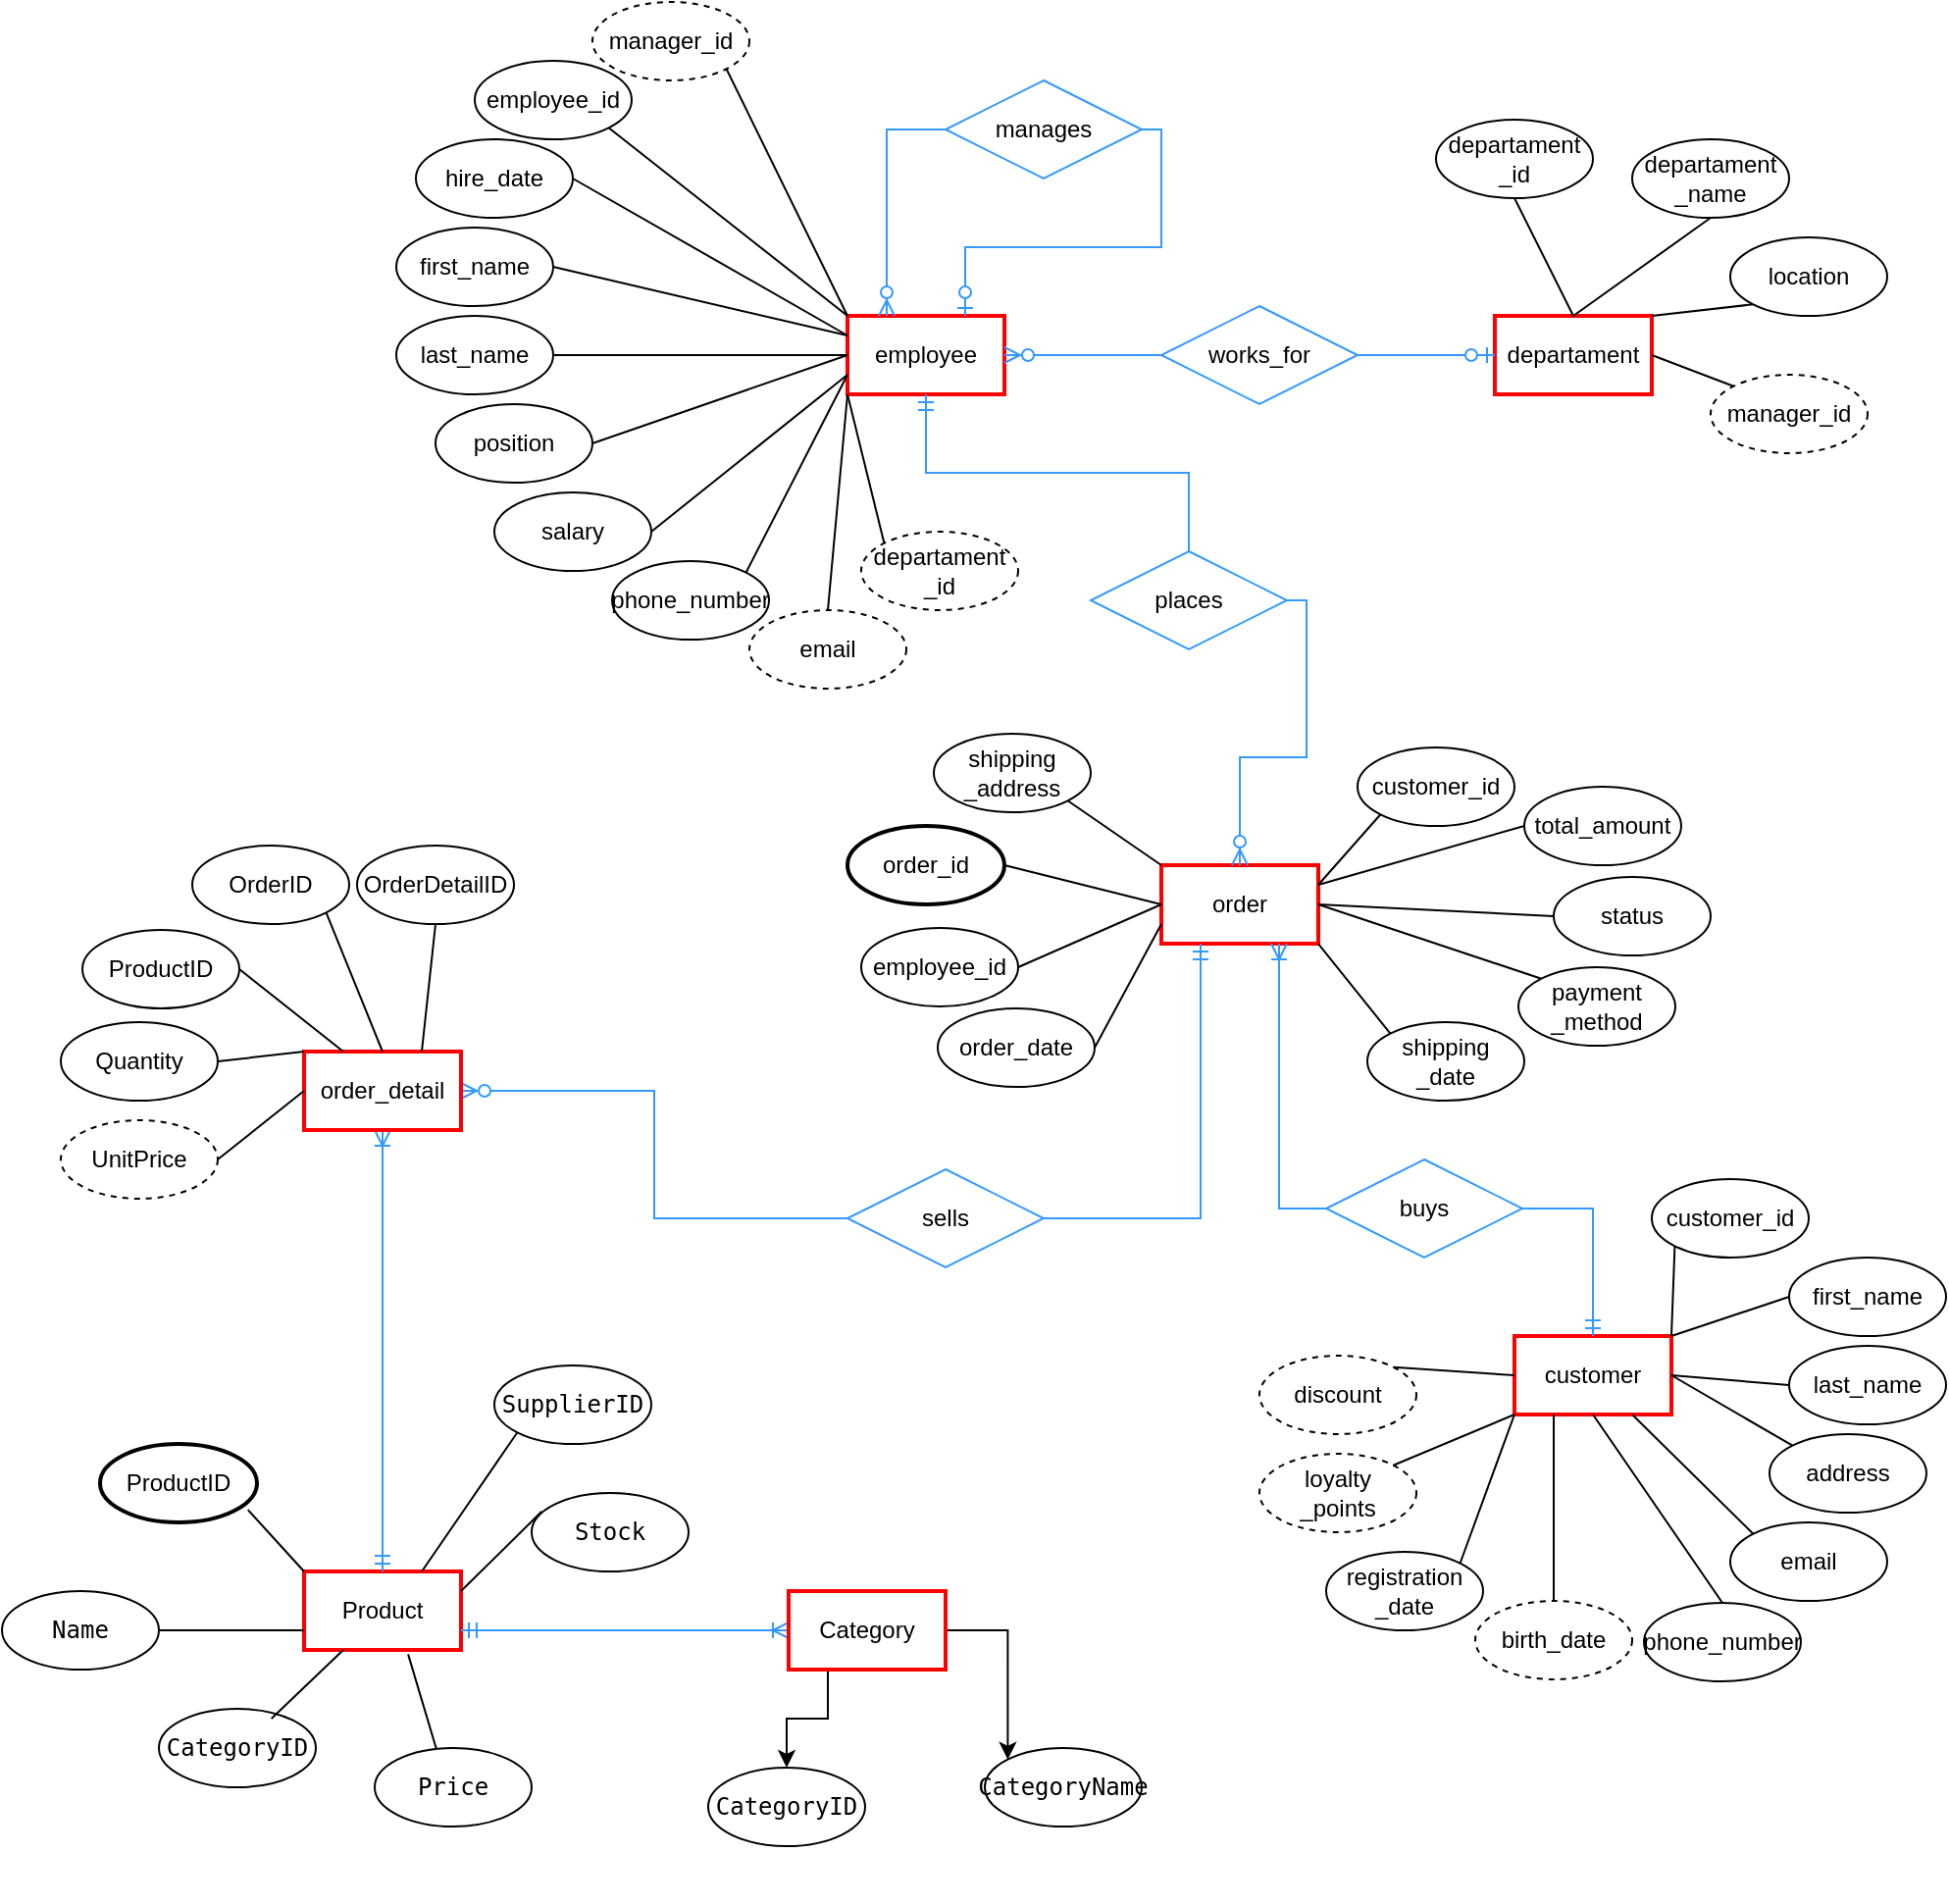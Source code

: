<mxfile scale="1" border="0" version="25.0.3">
  <diagram name="Сторінка-1" id="vLCdAHOCvH9gUbMXnh_6">
    <mxGraphModel dx="1877" dy="557" grid="1" gridSize="10" guides="1" tooltips="1" connect="1" arrows="1" fold="1" page="1" pageScale="1" pageWidth="827" pageHeight="1169" math="0" shadow="0">
      <root>
        <mxCell id="0" />
        <mxCell id="1" parent="0" />
        <mxCell id="pNPxkk_gvNtOVIUrAuam-100" value="employee" style="rounded=0;whiteSpace=wrap;html=1;strokeColor=#FF0000;strokeWidth=2;" parent="1" vertex="1">
          <mxGeometry x="-89" y="250" width="80" height="40" as="geometry" />
        </mxCell>
        <mxCell id="pNPxkk_gvNtOVIUrAuam-101" value="customer" style="rounded=0;whiteSpace=wrap;html=1;strokeColor=#FF0000;strokeWidth=2;" parent="1" vertex="1">
          <mxGeometry x="251" y="770" width="80" height="40" as="geometry" />
        </mxCell>
        <mxCell id="pNPxkk_gvNtOVIUrAuam-102" value="order" style="rounded=0;whiteSpace=wrap;html=1;strokeColor=#FF0000;strokeWidth=2;gradientColor=none;glass=0;" parent="1" vertex="1">
          <mxGeometry x="71" y="530" width="80" height="40" as="geometry" />
        </mxCell>
        <mxCell id="pNPxkk_gvNtOVIUrAuam-103" value="departament" style="rounded=0;whiteSpace=wrap;html=1;strokeColor=#FF0000;strokeWidth=2;" parent="1" vertex="1">
          <mxGeometry x="241" y="250" width="80" height="40" as="geometry" />
        </mxCell>
        <mxCell id="pNPxkk_gvNtOVIUrAuam-104" value="Product" style="rounded=0;whiteSpace=wrap;html=1;strokeColor=#FF0000;strokeWidth=2;" parent="1" vertex="1">
          <mxGeometry x="-366" y="890" width="80" height="40" as="geometry" />
        </mxCell>
        <mxCell id="pNPxkk_gvNtOVIUrAuam-105" style="rounded=0;orthogonalLoop=1;jettySize=auto;html=1;exitX=1;exitY=1;exitDx=0;exitDy=0;entryX=0;entryY=0;entryDx=0;entryDy=0;endArrow=none;endFill=0;" parent="1" source="pNPxkk_gvNtOVIUrAuam-106" target="pNPxkk_gvNtOVIUrAuam-100" edge="1">
          <mxGeometry relative="1" as="geometry" />
        </mxCell>
        <mxCell id="pNPxkk_gvNtOVIUrAuam-106" value="employee_id" style="ellipse;whiteSpace=wrap;html=1;" parent="1" vertex="1">
          <mxGeometry x="-279" y="120" width="80" height="40" as="geometry" />
        </mxCell>
        <mxCell id="pNPxkk_gvNtOVIUrAuam-107" style="rounded=0;orthogonalLoop=1;jettySize=auto;html=1;exitX=1;exitY=0.5;exitDx=0;exitDy=0;entryX=0;entryY=0.25;entryDx=0;entryDy=0;endArrow=none;endFill=0;" parent="1" source="pNPxkk_gvNtOVIUrAuam-108" target="pNPxkk_gvNtOVIUrAuam-100" edge="1">
          <mxGeometry relative="1" as="geometry" />
        </mxCell>
        <mxCell id="pNPxkk_gvNtOVIUrAuam-108" value="hire_date" style="ellipse;whiteSpace=wrap;html=1;" parent="1" vertex="1">
          <mxGeometry x="-309" y="160" width="80" height="40" as="geometry" />
        </mxCell>
        <mxCell id="pNPxkk_gvNtOVIUrAuam-109" style="rounded=0;orthogonalLoop=1;jettySize=auto;html=1;exitX=1;exitY=0;exitDx=0;exitDy=0;entryX=0;entryY=0.75;entryDx=0;entryDy=0;endArrow=none;endFill=0;" parent="1" source="pNPxkk_gvNtOVIUrAuam-110" target="pNPxkk_gvNtOVIUrAuam-100" edge="1">
          <mxGeometry relative="1" as="geometry" />
        </mxCell>
        <mxCell id="pNPxkk_gvNtOVIUrAuam-110" value="phone_number" style="ellipse;whiteSpace=wrap;html=1;" parent="1" vertex="1">
          <mxGeometry x="-209" y="375" width="80" height="40" as="geometry" />
        </mxCell>
        <mxCell id="pNPxkk_gvNtOVIUrAuam-111" style="rounded=0;orthogonalLoop=1;jettySize=auto;html=1;exitX=1;exitY=0.5;exitDx=0;exitDy=0;entryX=0;entryY=0.25;entryDx=0;entryDy=0;endArrow=none;endFill=0;" parent="1" source="pNPxkk_gvNtOVIUrAuam-112" target="pNPxkk_gvNtOVIUrAuam-100" edge="1">
          <mxGeometry relative="1" as="geometry" />
        </mxCell>
        <mxCell id="pNPxkk_gvNtOVIUrAuam-112" value="first_name" style="ellipse;whiteSpace=wrap;html=1;" parent="1" vertex="1">
          <mxGeometry x="-319" y="205" width="80" height="40" as="geometry" />
        </mxCell>
        <mxCell id="pNPxkk_gvNtOVIUrAuam-113" style="rounded=0;orthogonalLoop=1;jettySize=auto;html=1;exitX=1;exitY=0.5;exitDx=0;exitDy=0;entryX=0;entryY=0.5;entryDx=0;entryDy=0;endArrow=none;endFill=0;" parent="1" source="pNPxkk_gvNtOVIUrAuam-114" target="pNPxkk_gvNtOVIUrAuam-100" edge="1">
          <mxGeometry relative="1" as="geometry" />
        </mxCell>
        <mxCell id="pNPxkk_gvNtOVIUrAuam-114" value="last_name" style="ellipse;whiteSpace=wrap;html=1;" parent="1" vertex="1">
          <mxGeometry x="-319" y="250" width="80" height="40" as="geometry" />
        </mxCell>
        <mxCell id="pNPxkk_gvNtOVIUrAuam-115" style="rounded=0;orthogonalLoop=1;jettySize=auto;html=1;exitX=1;exitY=0.5;exitDx=0;exitDy=0;entryX=0;entryY=0.5;entryDx=0;entryDy=0;endArrow=none;endFill=0;" parent="1" source="pNPxkk_gvNtOVIUrAuam-116" target="pNPxkk_gvNtOVIUrAuam-100" edge="1">
          <mxGeometry relative="1" as="geometry" />
        </mxCell>
        <mxCell id="pNPxkk_gvNtOVIUrAuam-116" value="position" style="ellipse;whiteSpace=wrap;html=1;" parent="1" vertex="1">
          <mxGeometry x="-299" y="295" width="80" height="40" as="geometry" />
        </mxCell>
        <mxCell id="pNPxkk_gvNtOVIUrAuam-117" style="rounded=0;orthogonalLoop=1;jettySize=auto;html=1;exitX=0;exitY=0;exitDx=0;exitDy=0;entryX=0;entryY=1;entryDx=0;entryDy=0;endArrow=none;endFill=0;" parent="1" source="pNPxkk_gvNtOVIUrAuam-118" target="pNPxkk_gvNtOVIUrAuam-100" edge="1">
          <mxGeometry relative="1" as="geometry" />
        </mxCell>
        <mxCell id="pNPxkk_gvNtOVIUrAuam-118" value="departament&lt;div&gt;_id&lt;/div&gt;" style="ellipse;whiteSpace=wrap;html=1;dashed=1;" parent="1" vertex="1">
          <mxGeometry x="-82" y="360" width="80" height="40" as="geometry" />
        </mxCell>
        <mxCell id="pNPxkk_gvNtOVIUrAuam-119" style="rounded=0;orthogonalLoop=1;jettySize=auto;html=1;exitX=1;exitY=1;exitDx=0;exitDy=0;entryX=0;entryY=0;entryDx=0;entryDy=0;endArrow=none;endFill=0;" parent="1" source="pNPxkk_gvNtOVIUrAuam-120" target="pNPxkk_gvNtOVIUrAuam-100" edge="1">
          <mxGeometry relative="1" as="geometry" />
        </mxCell>
        <mxCell id="pNPxkk_gvNtOVIUrAuam-120" value="manager_id" style="ellipse;whiteSpace=wrap;html=1;dashed=1;" parent="1" vertex="1">
          <mxGeometry x="-219" y="90" width="80" height="40" as="geometry" />
        </mxCell>
        <mxCell id="pNPxkk_gvNtOVIUrAuam-121" style="rounded=0;orthogonalLoop=1;jettySize=auto;html=1;exitX=1;exitY=0.5;exitDx=0;exitDy=0;entryX=0;entryY=0.75;entryDx=0;entryDy=0;endArrow=none;endFill=0;" parent="1" source="pNPxkk_gvNtOVIUrAuam-122" target="pNPxkk_gvNtOVIUrAuam-100" edge="1">
          <mxGeometry relative="1" as="geometry" />
        </mxCell>
        <mxCell id="pNPxkk_gvNtOVIUrAuam-122" value="salary" style="ellipse;whiteSpace=wrap;html=1;" parent="1" vertex="1">
          <mxGeometry x="-269" y="340" width="80" height="40" as="geometry" />
        </mxCell>
        <mxCell id="pNPxkk_gvNtOVIUrAuam-123" style="rounded=0;orthogonalLoop=1;jettySize=auto;html=1;exitX=0.5;exitY=0;exitDx=0;exitDy=0;entryX=0;entryY=1;entryDx=0;entryDy=0;endArrow=none;endFill=0;" parent="1" source="pNPxkk_gvNtOVIUrAuam-124" target="pNPxkk_gvNtOVIUrAuam-100" edge="1">
          <mxGeometry relative="1" as="geometry" />
        </mxCell>
        <mxCell id="pNPxkk_gvNtOVIUrAuam-124" value="email" style="ellipse;whiteSpace=wrap;html=1;dashed=1;" parent="1" vertex="1">
          <mxGeometry x="-139" y="400" width="80" height="40" as="geometry" />
        </mxCell>
        <mxCell id="pNPxkk_gvNtOVIUrAuam-125" value="manages" style="shape=rhombus;perimeter=rhombusPerimeter;whiteSpace=wrap;html=1;align=center;strokeColor=#3399FF;" parent="1" vertex="1">
          <mxGeometry x="-39" y="130" width="100" height="50" as="geometry" />
        </mxCell>
        <mxCell id="pNPxkk_gvNtOVIUrAuam-126" value="" style="fontSize=12;html=1;endArrow=ERzeroToMany;endFill=1;rounded=0;entryX=0.25;entryY=0;entryDx=0;entryDy=0;exitX=0;exitY=0.5;exitDx=0;exitDy=0;edgeStyle=orthogonalEdgeStyle;strokeColor=#3399FF;" parent="1" source="pNPxkk_gvNtOVIUrAuam-125" target="pNPxkk_gvNtOVIUrAuam-100" edge="1">
          <mxGeometry width="100" height="100" relative="1" as="geometry">
            <mxPoint x="-79" y="330" as="sourcePoint" />
            <mxPoint x="21" y="230" as="targetPoint" />
          </mxGeometry>
        </mxCell>
        <mxCell id="pNPxkk_gvNtOVIUrAuam-127" value="" style="edgeStyle=orthogonalEdgeStyle;fontSize=12;html=1;endArrow=ERzeroToOne;endFill=1;rounded=0;entryX=0.75;entryY=0;entryDx=0;entryDy=0;exitX=1;exitY=0.5;exitDx=0;exitDy=0;strokeColor=#3399FF;" parent="1" source="pNPxkk_gvNtOVIUrAuam-125" target="pNPxkk_gvNtOVIUrAuam-100" edge="1">
          <mxGeometry width="100" height="100" relative="1" as="geometry">
            <mxPoint x="-29" y="390" as="sourcePoint" />
            <mxPoint x="71" y="290" as="targetPoint" />
          </mxGeometry>
        </mxCell>
        <mxCell id="pNPxkk_gvNtOVIUrAuam-128" value="works_for" style="shape=rhombus;perimeter=rhombusPerimeter;whiteSpace=wrap;html=1;align=center;strokeColor=#3399FF;" parent="1" vertex="1">
          <mxGeometry x="71" y="245" width="100" height="50" as="geometry" />
        </mxCell>
        <mxCell id="pNPxkk_gvNtOVIUrAuam-129" value="" style="fontSize=12;html=1;endArrow=ERzeroToMany;endFill=1;rounded=0;entryX=1;entryY=0.5;entryDx=0;entryDy=0;edgeStyle=orthogonalEdgeStyle;strokeColor=#3399FF;" parent="1" source="pNPxkk_gvNtOVIUrAuam-128" target="pNPxkk_gvNtOVIUrAuam-100" edge="1">
          <mxGeometry width="100" height="100" relative="1" as="geometry">
            <mxPoint x="-89" y="185" as="sourcePoint" />
            <mxPoint x="-59" y="260" as="targetPoint" />
          </mxGeometry>
        </mxCell>
        <mxCell id="pNPxkk_gvNtOVIUrAuam-130" value="" style="edgeStyle=orthogonalEdgeStyle;fontSize=12;html=1;endArrow=ERzeroToOne;endFill=1;rounded=0;entryX=0;entryY=0.5;entryDx=0;entryDy=0;exitX=1;exitY=0.5;exitDx=0;exitDy=0;strokeColor=#3399FF;" parent="1" source="pNPxkk_gvNtOVIUrAuam-128" target="pNPxkk_gvNtOVIUrAuam-103" edge="1">
          <mxGeometry width="100" height="100" relative="1" as="geometry">
            <mxPoint x="241" y="155" as="sourcePoint" />
            <mxPoint x="211" y="230" as="targetPoint" />
          </mxGeometry>
        </mxCell>
        <mxCell id="pNPxkk_gvNtOVIUrAuam-131" value="places" style="shape=rhombus;perimeter=rhombusPerimeter;whiteSpace=wrap;html=1;align=center;strokeColor=#3399FF;" parent="1" vertex="1">
          <mxGeometry x="35" y="370" width="100" height="50" as="geometry" />
        </mxCell>
        <mxCell id="pNPxkk_gvNtOVIUrAuam-132" value="" style="edgeStyle=orthogonalEdgeStyle;fontSize=12;html=1;endArrow=ERmandOne;rounded=0;entryX=0.5;entryY=1;entryDx=0;entryDy=0;exitX=0.5;exitY=0;exitDx=0;exitDy=0;strokeColor=#3399FF;" parent="1" source="pNPxkk_gvNtOVIUrAuam-131" target="pNPxkk_gvNtOVIUrAuam-100" edge="1">
          <mxGeometry width="100" height="100" relative="1" as="geometry">
            <mxPoint x="-29" y="390" as="sourcePoint" />
            <mxPoint x="71" y="290" as="targetPoint" />
          </mxGeometry>
        </mxCell>
        <mxCell id="pNPxkk_gvNtOVIUrAuam-133" value="" style="fontSize=12;html=1;endArrow=ERzeroToMany;endFill=1;rounded=0;entryX=0.5;entryY=0;entryDx=0;entryDy=0;edgeStyle=orthogonalEdgeStyle;strokeColor=#3399FF;exitX=1;exitY=0.5;exitDx=0;exitDy=0;" parent="1" source="pNPxkk_gvNtOVIUrAuam-131" target="pNPxkk_gvNtOVIUrAuam-102" edge="1">
          <mxGeometry width="100" height="100" relative="1" as="geometry">
            <mxPoint x="81" y="280" as="sourcePoint" />
            <mxPoint x="1" y="280" as="targetPoint" />
          </mxGeometry>
        </mxCell>
        <mxCell id="pNPxkk_gvNtOVIUrAuam-134" value="buys" style="shape=rhombus;perimeter=rhombusPerimeter;whiteSpace=wrap;html=1;align=center;strokeColor=#3399FF;" parent="1" vertex="1">
          <mxGeometry x="155" y="680" width="100" height="50" as="geometry" />
        </mxCell>
        <mxCell id="pizn0HY9KL30wqfZc-ci-2" style="edgeStyle=orthogonalEdgeStyle;rounded=0;orthogonalLoop=1;jettySize=auto;html=1;exitX=1;exitY=0.5;exitDx=0;exitDy=0;entryX=0.25;entryY=1;entryDx=0;entryDy=0;fillColor=#dae8fc;strokeColor=#3399FF;startArrow=none;startFill=0;endArrow=ERmandOne;endFill=0;" parent="1" source="pNPxkk_gvNtOVIUrAuam-135" target="pNPxkk_gvNtOVIUrAuam-102" edge="1">
          <mxGeometry relative="1" as="geometry" />
        </mxCell>
        <mxCell id="pNPxkk_gvNtOVIUrAuam-135" value="sells" style="shape=rhombus;perimeter=rhombusPerimeter;whiteSpace=wrap;html=1;align=center;strokeColor=#3399FF;" parent="1" vertex="1">
          <mxGeometry x="-89" y="685" width="100" height="50" as="geometry" />
        </mxCell>
        <mxCell id="pNPxkk_gvNtOVIUrAuam-136" value="" style="fontSize=12;html=1;endArrow=ERzeroToMany;endFill=1;rounded=0;entryX=1;entryY=0.5;entryDx=0;entryDy=0;edgeStyle=orthogonalEdgeStyle;strokeColor=#3399FF;exitX=0;exitY=0.5;exitDx=0;exitDy=0;" parent="1" source="pNPxkk_gvNtOVIUrAuam-135" target="ZoDJDxCrfVJAf7ZbQrWO-13" edge="1">
          <mxGeometry width="100" height="100" relative="1" as="geometry">
            <mxPoint x="145" y="405" as="sourcePoint" />
            <mxPoint x="201" y="440" as="targetPoint" />
          </mxGeometry>
        </mxCell>
        <mxCell id="pNPxkk_gvNtOVIUrAuam-137" value="" style="edgeStyle=orthogonalEdgeStyle;fontSize=12;html=1;endArrow=ERoneToMany;rounded=0;entryX=0.75;entryY=1;entryDx=0;entryDy=0;exitX=0;exitY=0.5;exitDx=0;exitDy=0;strokeColor=#3399FF;" parent="1" source="pNPxkk_gvNtOVIUrAuam-134" target="pNPxkk_gvNtOVIUrAuam-102" edge="1">
          <mxGeometry width="100" height="100" relative="1" as="geometry">
            <mxPoint x="91" y="560" as="sourcePoint" />
            <mxPoint x="191" y="460" as="targetPoint" />
          </mxGeometry>
        </mxCell>
        <mxCell id="pNPxkk_gvNtOVIUrAuam-138" value="" style="edgeStyle=orthogonalEdgeStyle;fontSize=12;html=1;endArrow=ERmandOne;rounded=0;entryX=0.5;entryY=0;entryDx=0;entryDy=0;exitX=1;exitY=0.5;exitDx=0;exitDy=0;strokeColor=#3399FF;" parent="1" source="pNPxkk_gvNtOVIUrAuam-134" target="pNPxkk_gvNtOVIUrAuam-101" edge="1">
          <mxGeometry width="100" height="100" relative="1" as="geometry">
            <mxPoint x="5" y="550" as="sourcePoint" />
            <mxPoint x="-129" y="470" as="targetPoint" />
          </mxGeometry>
        </mxCell>
        <mxCell id="pNPxkk_gvNtOVIUrAuam-139" value="" style="edgeStyle=orthogonalEdgeStyle;fontSize=12;html=1;endArrow=ERmandOne;rounded=0;entryX=0.5;entryY=0;entryDx=0;entryDy=0;exitX=0.5;exitY=1;exitDx=0;exitDy=0;strokeColor=#3399FF;startArrow=ERoneToMany;startFill=0;" parent="1" source="ZoDJDxCrfVJAf7ZbQrWO-13" target="pNPxkk_gvNtOVIUrAuam-104" edge="1">
          <mxGeometry width="100" height="100" relative="1" as="geometry">
            <mxPoint x="15" y="560" as="sourcePoint" />
            <mxPoint x="-119" y="480" as="targetPoint" />
          </mxGeometry>
        </mxCell>
        <mxCell id="pNPxkk_gvNtOVIUrAuam-140" style="rounded=0;orthogonalLoop=1;jettySize=auto;html=1;exitX=0.5;exitY=1;exitDx=0;exitDy=0;entryX=0.5;entryY=0;entryDx=0;entryDy=0;endArrow=none;endFill=0;" parent="1" source="pNPxkk_gvNtOVIUrAuam-141" target="pNPxkk_gvNtOVIUrAuam-103" edge="1">
          <mxGeometry relative="1" as="geometry" />
        </mxCell>
        <mxCell id="pNPxkk_gvNtOVIUrAuam-141" value="departament&lt;div&gt;_id&lt;/div&gt;" style="ellipse;whiteSpace=wrap;html=1;align=center;" parent="1" vertex="1">
          <mxGeometry x="211" y="150" width="80" height="40" as="geometry" />
        </mxCell>
        <mxCell id="pNPxkk_gvNtOVIUrAuam-142" style="rounded=0;orthogonalLoop=1;jettySize=auto;html=1;exitX=0.5;exitY=1;exitDx=0;exitDy=0;entryX=0.5;entryY=0;entryDx=0;entryDy=0;endArrow=none;endFill=0;" parent="1" source="pNPxkk_gvNtOVIUrAuam-143" target="pNPxkk_gvNtOVIUrAuam-103" edge="1">
          <mxGeometry relative="1" as="geometry" />
        </mxCell>
        <mxCell id="pNPxkk_gvNtOVIUrAuam-143" value="departament&lt;div&gt;_name&lt;/div&gt;" style="ellipse;whiteSpace=wrap;html=1;align=center;" parent="1" vertex="1">
          <mxGeometry x="311" y="160" width="80" height="40" as="geometry" />
        </mxCell>
        <mxCell id="pNPxkk_gvNtOVIUrAuam-144" style="rounded=0;orthogonalLoop=1;jettySize=auto;html=1;exitX=0;exitY=1;exitDx=0;exitDy=0;entryX=1;entryY=0;entryDx=0;entryDy=0;endArrow=none;endFill=0;" parent="1" source="pNPxkk_gvNtOVIUrAuam-145" target="pNPxkk_gvNtOVIUrAuam-103" edge="1">
          <mxGeometry relative="1" as="geometry" />
        </mxCell>
        <mxCell id="pNPxkk_gvNtOVIUrAuam-145" value="location" style="ellipse;whiteSpace=wrap;html=1;align=center;" parent="1" vertex="1">
          <mxGeometry x="361" y="210" width="80" height="40" as="geometry" />
        </mxCell>
        <mxCell id="pNPxkk_gvNtOVIUrAuam-148" style="rounded=0;orthogonalLoop=1;jettySize=auto;html=1;exitX=0;exitY=0;exitDx=0;exitDy=0;entryX=1;entryY=0.5;entryDx=0;entryDy=0;endArrow=none;endFill=0;" parent="1" source="pNPxkk_gvNtOVIUrAuam-149" target="pNPxkk_gvNtOVIUrAuam-103" edge="1">
          <mxGeometry relative="1" as="geometry" />
        </mxCell>
        <mxCell id="pNPxkk_gvNtOVIUrAuam-149" value="manager_id" style="ellipse;whiteSpace=wrap;html=1;align=center;dashed=1;" parent="1" vertex="1">
          <mxGeometry x="351" y="280" width="80" height="40" as="geometry" />
        </mxCell>
        <mxCell id="pNPxkk_gvNtOVIUrAuam-150" style="rounded=0;orthogonalLoop=1;jettySize=auto;html=1;exitX=0;exitY=1;exitDx=0;exitDy=0;entryX=1;entryY=0;entryDx=0;entryDy=0;endArrow=none;endFill=0;" parent="1" source="pNPxkk_gvNtOVIUrAuam-151" target="pNPxkk_gvNtOVIUrAuam-101" edge="1">
          <mxGeometry relative="1" as="geometry" />
        </mxCell>
        <mxCell id="pNPxkk_gvNtOVIUrAuam-151" value="customer_id" style="ellipse;whiteSpace=wrap;html=1;align=center;" parent="1" vertex="1">
          <mxGeometry x="321" y="690" width="80" height="40" as="geometry" />
        </mxCell>
        <mxCell id="pNPxkk_gvNtOVIUrAuam-152" style="rounded=0;orthogonalLoop=1;jettySize=auto;html=1;exitX=0;exitY=0.5;exitDx=0;exitDy=0;entryX=1;entryY=0.5;entryDx=0;entryDy=0;endArrow=none;endFill=0;" parent="1" source="pNPxkk_gvNtOVIUrAuam-153" target="pNPxkk_gvNtOVIUrAuam-101" edge="1">
          <mxGeometry relative="1" as="geometry" />
        </mxCell>
        <mxCell id="pNPxkk_gvNtOVIUrAuam-153" value="last_name" style="ellipse;whiteSpace=wrap;html=1;align=center;" parent="1" vertex="1">
          <mxGeometry x="391" y="775" width="80" height="40" as="geometry" />
        </mxCell>
        <mxCell id="pNPxkk_gvNtOVIUrAuam-154" style="rounded=0;orthogonalLoop=1;jettySize=auto;html=1;exitX=0;exitY=0;exitDx=0;exitDy=0;entryX=1;entryY=0.5;entryDx=0;entryDy=0;endArrow=none;endFill=0;" parent="1" source="pNPxkk_gvNtOVIUrAuam-155" target="pNPxkk_gvNtOVIUrAuam-101" edge="1">
          <mxGeometry relative="1" as="geometry" />
        </mxCell>
        <mxCell id="pNPxkk_gvNtOVIUrAuam-155" value="address" style="ellipse;whiteSpace=wrap;html=1;align=center;" parent="1" vertex="1">
          <mxGeometry x="381" y="820" width="80" height="40" as="geometry" />
        </mxCell>
        <mxCell id="pNPxkk_gvNtOVIUrAuam-156" style="rounded=0;orthogonalLoop=1;jettySize=auto;html=1;exitX=0;exitY=0.5;exitDx=0;exitDy=0;entryX=1;entryY=0;entryDx=0;entryDy=0;endArrow=none;endFill=0;" parent="1" source="pNPxkk_gvNtOVIUrAuam-157" target="pNPxkk_gvNtOVIUrAuam-101" edge="1">
          <mxGeometry relative="1" as="geometry" />
        </mxCell>
        <mxCell id="pNPxkk_gvNtOVIUrAuam-157" value="first_name" style="ellipse;whiteSpace=wrap;html=1;align=center;" parent="1" vertex="1">
          <mxGeometry x="391" y="730" width="80" height="40" as="geometry" />
        </mxCell>
        <mxCell id="pNPxkk_gvNtOVIUrAuam-158" style="rounded=0;orthogonalLoop=1;jettySize=auto;html=1;exitX=0.5;exitY=0;exitDx=0;exitDy=0;entryX=0.5;entryY=1;entryDx=0;entryDy=0;endArrow=none;endFill=0;" parent="1" source="pNPxkk_gvNtOVIUrAuam-159" target="pNPxkk_gvNtOVIUrAuam-101" edge="1">
          <mxGeometry relative="1" as="geometry" />
        </mxCell>
        <mxCell id="pNPxkk_gvNtOVIUrAuam-159" value="phone_number" style="ellipse;whiteSpace=wrap;html=1;align=center;" parent="1" vertex="1">
          <mxGeometry x="317" y="906" width="80" height="40" as="geometry" />
        </mxCell>
        <mxCell id="pNPxkk_gvNtOVIUrAuam-160" style="rounded=0;orthogonalLoop=1;jettySize=auto;html=1;exitX=0.5;exitY=0;exitDx=0;exitDy=0;entryX=0.25;entryY=1;entryDx=0;entryDy=0;endArrow=none;endFill=0;" parent="1" source="pNPxkk_gvNtOVIUrAuam-161" target="pNPxkk_gvNtOVIUrAuam-101" edge="1">
          <mxGeometry relative="1" as="geometry" />
        </mxCell>
        <mxCell id="pNPxkk_gvNtOVIUrAuam-161" value="birth_date" style="ellipse;whiteSpace=wrap;html=1;align=center;dashed=1;" parent="1" vertex="1">
          <mxGeometry x="231" y="905" width="80" height="40" as="geometry" />
        </mxCell>
        <mxCell id="pNPxkk_gvNtOVIUrAuam-162" style="rounded=0;orthogonalLoop=1;jettySize=auto;html=1;exitX=0;exitY=0;exitDx=0;exitDy=0;entryX=0.75;entryY=1;entryDx=0;entryDy=0;endArrow=none;endFill=0;" parent="1" source="pNPxkk_gvNtOVIUrAuam-163" target="pNPxkk_gvNtOVIUrAuam-101" edge="1">
          <mxGeometry relative="1" as="geometry" />
        </mxCell>
        <mxCell id="pNPxkk_gvNtOVIUrAuam-163" value="email" style="ellipse;whiteSpace=wrap;html=1;align=center;" parent="1" vertex="1">
          <mxGeometry x="361" y="865" width="80" height="40" as="geometry" />
        </mxCell>
        <mxCell id="pNPxkk_gvNtOVIUrAuam-164" style="rounded=0;orthogonalLoop=1;jettySize=auto;html=1;exitX=1;exitY=0;exitDx=0;exitDy=0;entryX=0;entryY=0.5;entryDx=0;entryDy=0;endArrow=none;endFill=0;" parent="1" source="pNPxkk_gvNtOVIUrAuam-165" target="pNPxkk_gvNtOVIUrAuam-101" edge="1">
          <mxGeometry relative="1" as="geometry" />
        </mxCell>
        <mxCell id="pNPxkk_gvNtOVIUrAuam-165" value="discount" style="ellipse;whiteSpace=wrap;html=1;align=center;dashed=1;" parent="1" vertex="1">
          <mxGeometry x="121" y="780" width="80" height="40" as="geometry" />
        </mxCell>
        <mxCell id="pNPxkk_gvNtOVIUrAuam-167" value="ProductID" style="ellipse;whiteSpace=wrap;html=1;align=center;strokeWidth=2;" parent="1" vertex="1">
          <mxGeometry x="-470" y="825" width="80" height="40" as="geometry" />
        </mxCell>
        <mxCell id="pNPxkk_gvNtOVIUrAuam-169" value="&lt;code&gt;Name&lt;/code&gt;" style="ellipse;whiteSpace=wrap;html=1;align=center;" parent="1" vertex="1">
          <mxGeometry x="-520" y="900" width="80" height="40" as="geometry" />
        </mxCell>
        <mxCell id="pNPxkk_gvNtOVIUrAuam-171" value="&lt;code&gt;CategoryID&lt;/code&gt;" style="ellipse;whiteSpace=wrap;html=1;align=center;" parent="1" vertex="1">
          <mxGeometry x="-440" y="960" width="80" height="40" as="geometry" />
        </mxCell>
        <mxCell id="pNPxkk_gvNtOVIUrAuam-173" value="&lt;code&gt;Price&lt;/code&gt;" style="ellipse;whiteSpace=wrap;html=1;align=center;" parent="1" vertex="1">
          <mxGeometry x="-330" y="980" width="80" height="40" as="geometry" />
        </mxCell>
        <mxCell id="pNPxkk_gvNtOVIUrAuam-175" value="&lt;code&gt;SupplierID&lt;/code&gt;" style="ellipse;whiteSpace=wrap;html=1;align=center;" parent="1" vertex="1">
          <mxGeometry x="-269" y="785" width="80" height="40" as="geometry" />
        </mxCell>
        <mxCell id="pNPxkk_gvNtOVIUrAuam-177" value="&lt;code&gt;Stock&lt;/code&gt;" style="ellipse;whiteSpace=wrap;html=1;align=center;" parent="1" vertex="1">
          <mxGeometry x="-250" y="850" width="80" height="40" as="geometry" />
        </mxCell>
        <mxCell id="pNPxkk_gvNtOVIUrAuam-182" style="edgeStyle=orthogonalEdgeStyle;rounded=0;orthogonalLoop=1;jettySize=auto;html=1;exitX=0.5;exitY=1;exitDx=0;exitDy=0;" parent="1" edge="1">
          <mxGeometry relative="1" as="geometry">
            <mxPoint x="-279" y="1050" as="sourcePoint" />
            <mxPoint x="-279" y="1050" as="targetPoint" />
          </mxGeometry>
        </mxCell>
        <mxCell id="pNPxkk_gvNtOVIUrAuam-183" style="rounded=0;orthogonalLoop=1;jettySize=auto;html=1;exitX=1;exitY=0.5;exitDx=0;exitDy=0;entryX=0;entryY=0.5;entryDx=0;entryDy=0;endArrow=none;endFill=0;" parent="1" source="pNPxkk_gvNtOVIUrAuam-184" target="pNPxkk_gvNtOVIUrAuam-102" edge="1">
          <mxGeometry relative="1" as="geometry" />
        </mxCell>
        <mxCell id="pNPxkk_gvNtOVIUrAuam-184" value="order_id" style="ellipse;whiteSpace=wrap;html=1;align=center;strokeWidth=2;" parent="1" vertex="1">
          <mxGeometry x="-89" y="510" width="80" height="40" as="geometry" />
        </mxCell>
        <mxCell id="pNPxkk_gvNtOVIUrAuam-185" style="rounded=0;orthogonalLoop=1;jettySize=auto;html=1;exitX=1;exitY=0.5;exitDx=0;exitDy=0;entryX=0;entryY=0.5;entryDx=0;entryDy=0;endArrow=none;endFill=0;" parent="1" source="pNPxkk_gvNtOVIUrAuam-186" target="pNPxkk_gvNtOVIUrAuam-102" edge="1">
          <mxGeometry relative="1" as="geometry" />
        </mxCell>
        <mxCell id="pNPxkk_gvNtOVIUrAuam-186" value="employee_id" style="ellipse;whiteSpace=wrap;html=1;" parent="1" vertex="1">
          <mxGeometry x="-82" y="562" width="80" height="40" as="geometry" />
        </mxCell>
        <mxCell id="pNPxkk_gvNtOVIUrAuam-187" style="rounded=0;orthogonalLoop=1;jettySize=auto;html=1;exitX=1;exitY=0.5;exitDx=0;exitDy=0;entryX=0;entryY=0.75;entryDx=0;entryDy=0;endArrow=none;endFill=0;" parent="1" source="pNPxkk_gvNtOVIUrAuam-188" target="pNPxkk_gvNtOVIUrAuam-102" edge="1">
          <mxGeometry relative="1" as="geometry" />
        </mxCell>
        <mxCell id="pNPxkk_gvNtOVIUrAuam-188" value="order_date" style="ellipse;whiteSpace=wrap;html=1;align=center;" parent="1" vertex="1">
          <mxGeometry x="-43" y="603" width="80" height="40" as="geometry" />
        </mxCell>
        <mxCell id="pNPxkk_gvNtOVIUrAuam-189" style="rounded=0;orthogonalLoop=1;jettySize=auto;html=1;exitX=0;exitY=1;exitDx=0;exitDy=0;entryX=1;entryY=0.25;entryDx=0;entryDy=0;endArrow=none;endFill=0;" parent="1" source="pNPxkk_gvNtOVIUrAuam-190" target="pNPxkk_gvNtOVIUrAuam-102" edge="1">
          <mxGeometry relative="1" as="geometry" />
        </mxCell>
        <mxCell id="pNPxkk_gvNtOVIUrAuam-190" value="customer_id" style="ellipse;whiteSpace=wrap;html=1;align=center;" parent="1" vertex="1">
          <mxGeometry x="171" y="470" width="80" height="40" as="geometry" />
        </mxCell>
        <mxCell id="pNPxkk_gvNtOVIUrAuam-191" style="rounded=0;orthogonalLoop=1;jettySize=auto;html=1;exitX=0;exitY=0.5;exitDx=0;exitDy=0;entryX=1;entryY=0.5;entryDx=0;entryDy=0;endArrow=none;endFill=0;" parent="1" source="pNPxkk_gvNtOVIUrAuam-192" target="pNPxkk_gvNtOVIUrAuam-102" edge="1">
          <mxGeometry relative="1" as="geometry" />
        </mxCell>
        <mxCell id="pNPxkk_gvNtOVIUrAuam-192" value="status" style="ellipse;whiteSpace=wrap;html=1;align=center;" parent="1" vertex="1">
          <mxGeometry x="271" y="536" width="80" height="40" as="geometry" />
        </mxCell>
        <mxCell id="pNPxkk_gvNtOVIUrAuam-193" style="rounded=0;orthogonalLoop=1;jettySize=auto;html=1;exitX=0;exitY=0;exitDx=0;exitDy=0;entryX=1;entryY=0.5;entryDx=0;entryDy=0;endArrow=none;endFill=0;" parent="1" source="pNPxkk_gvNtOVIUrAuam-194" target="pNPxkk_gvNtOVIUrAuam-102" edge="1">
          <mxGeometry relative="1" as="geometry" />
        </mxCell>
        <mxCell id="pNPxkk_gvNtOVIUrAuam-194" value="payment&lt;div&gt;&lt;span style=&quot;background-color: initial;&quot;&gt;_method&lt;/span&gt;&lt;/div&gt;" style="ellipse;whiteSpace=wrap;html=1;align=center;" parent="1" vertex="1">
          <mxGeometry x="253" y="582" width="80" height="40" as="geometry" />
        </mxCell>
        <mxCell id="pNPxkk_gvNtOVIUrAuam-195" style="rounded=0;orthogonalLoop=1;jettySize=auto;html=1;exitX=0;exitY=0.5;exitDx=0;exitDy=0;entryX=1;entryY=0.25;entryDx=0;entryDy=0;endArrow=none;endFill=0;" parent="1" source="pNPxkk_gvNtOVIUrAuam-196" target="pNPxkk_gvNtOVIUrAuam-102" edge="1">
          <mxGeometry relative="1" as="geometry" />
        </mxCell>
        <mxCell id="pNPxkk_gvNtOVIUrAuam-196" value="total_amount" style="ellipse;whiteSpace=wrap;html=1;align=center;" parent="1" vertex="1">
          <mxGeometry x="256" y="490" width="80" height="40" as="geometry" />
        </mxCell>
        <mxCell id="pNPxkk_gvNtOVIUrAuam-197" style="edgeStyle=orthogonalEdgeStyle;rounded=0;orthogonalLoop=1;jettySize=auto;html=1;exitX=0.5;exitY=1;exitDx=0;exitDy=0;" parent="1" source="pNPxkk_gvNtOVIUrAuam-194" target="pNPxkk_gvNtOVIUrAuam-194" edge="1">
          <mxGeometry relative="1" as="geometry" />
        </mxCell>
        <mxCell id="pNPxkk_gvNtOVIUrAuam-198" style="edgeStyle=orthogonalEdgeStyle;rounded=0;orthogonalLoop=1;jettySize=auto;html=1;exitX=0.5;exitY=1;exitDx=0;exitDy=0;" parent="1" edge="1">
          <mxGeometry relative="1" as="geometry">
            <mxPoint x="-280.25" y="530" as="sourcePoint" />
            <mxPoint x="-280.25" y="530" as="targetPoint" />
          </mxGeometry>
        </mxCell>
        <mxCell id="ZoDJDxCrfVJAf7ZbQrWO-1" value="shipping&lt;div&gt;_address&lt;/div&gt;" style="ellipse;whiteSpace=wrap;html=1;align=center;" parent="1" vertex="1">
          <mxGeometry x="-45" y="463" width="80" height="40" as="geometry" />
        </mxCell>
        <mxCell id="ZoDJDxCrfVJAf7ZbQrWO-2" style="rounded=0;orthogonalLoop=1;jettySize=auto;html=1;exitX=1;exitY=1;exitDx=0;exitDy=0;entryX=0;entryY=0;entryDx=0;entryDy=0;endArrow=none;endFill=0;" parent="1" source="ZoDJDxCrfVJAf7ZbQrWO-1" target="pNPxkk_gvNtOVIUrAuam-102" edge="1">
          <mxGeometry relative="1" as="geometry">
            <mxPoint x="1" y="540" as="sourcePoint" />
            <mxPoint x="81" y="560" as="targetPoint" />
          </mxGeometry>
        </mxCell>
        <mxCell id="ZoDJDxCrfVJAf7ZbQrWO-3" value="shipping&lt;div&gt;_date&lt;/div&gt;" style="ellipse;whiteSpace=wrap;html=1;align=center;" parent="1" vertex="1">
          <mxGeometry x="176" y="610" width="80" height="40" as="geometry" />
        </mxCell>
        <mxCell id="ZoDJDxCrfVJAf7ZbQrWO-5" style="rounded=0;orthogonalLoop=1;jettySize=auto;html=1;exitX=0;exitY=0;exitDx=0;exitDy=0;entryX=1;entryY=1;entryDx=0;entryDy=0;endArrow=none;endFill=0;" parent="1" source="ZoDJDxCrfVJAf7ZbQrWO-3" target="pNPxkk_gvNtOVIUrAuam-102" edge="1">
          <mxGeometry relative="1" as="geometry">
            <mxPoint x="275" y="598" as="sourcePoint" />
            <mxPoint x="161" y="560" as="targetPoint" />
          </mxGeometry>
        </mxCell>
        <mxCell id="ZoDJDxCrfVJAf7ZbQrWO-6" value="loyalty&lt;div&gt;_points&lt;/div&gt;" style="ellipse;whiteSpace=wrap;html=1;align=center;dashed=1;" parent="1" vertex="1">
          <mxGeometry x="121" y="830" width="80" height="40" as="geometry" />
        </mxCell>
        <mxCell id="ZoDJDxCrfVJAf7ZbQrWO-7" style="rounded=0;orthogonalLoop=1;jettySize=auto;html=1;exitX=1;exitY=0;exitDx=0;exitDy=0;entryX=0;entryY=1;entryDx=0;entryDy=0;endArrow=none;endFill=0;" parent="1" source="ZoDJDxCrfVJAf7ZbQrWO-6" target="pNPxkk_gvNtOVIUrAuam-101" edge="1">
          <mxGeometry relative="1" as="geometry">
            <mxPoint x="281" y="915" as="sourcePoint" />
            <mxPoint x="281" y="820" as="targetPoint" />
          </mxGeometry>
        </mxCell>
        <mxCell id="ZoDJDxCrfVJAf7ZbQrWO-8" value="registration&lt;div&gt;_date&lt;/div&gt;" style="ellipse;whiteSpace=wrap;html=1;align=center;" parent="1" vertex="1">
          <mxGeometry x="155" y="880" width="80" height="40" as="geometry" />
        </mxCell>
        <mxCell id="ZoDJDxCrfVJAf7ZbQrWO-9" style="rounded=0;orthogonalLoop=1;jettySize=auto;html=1;exitX=1;exitY=0;exitDx=0;exitDy=0;entryX=0;entryY=1;entryDx=0;entryDy=0;endArrow=none;endFill=0;" parent="1" source="ZoDJDxCrfVJAf7ZbQrWO-8" target="pNPxkk_gvNtOVIUrAuam-101" edge="1">
          <mxGeometry relative="1" as="geometry">
            <mxPoint x="281" y="915" as="sourcePoint" />
            <mxPoint x="281" y="820" as="targetPoint" />
          </mxGeometry>
        </mxCell>
        <mxCell id="ZoDJDxCrfVJAf7ZbQrWO-13" value="order_detail" style="rounded=0;whiteSpace=wrap;html=1;strokeColor=#FF0000;strokeWidth=2;gradientColor=none;" parent="1" vertex="1">
          <mxGeometry x="-366" y="625" width="80" height="40" as="geometry" />
        </mxCell>
        <mxCell id="ZoDJDxCrfVJAf7ZbQrWO-14" style="rounded=0;orthogonalLoop=1;jettySize=auto;html=1;exitX=1;exitY=1;exitDx=0;exitDy=0;entryX=0.5;entryY=0;entryDx=0;entryDy=0;endArrow=none;endFill=0;" parent="1" source="ZoDJDxCrfVJAf7ZbQrWO-32" target="ZoDJDxCrfVJAf7ZbQrWO-13" edge="1">
          <mxGeometry relative="1" as="geometry">
            <mxPoint x="-469.25" y="627" as="sourcePoint" />
          </mxGeometry>
        </mxCell>
        <mxCell id="ZoDJDxCrfVJAf7ZbQrWO-15" style="rounded=0;orthogonalLoop=1;jettySize=auto;html=1;exitX=1;exitY=0.5;exitDx=0;exitDy=0;entryX=0.25;entryY=0;entryDx=0;entryDy=0;endArrow=none;endFill=0;" parent="1" source="ZoDJDxCrfVJAf7ZbQrWO-30" target="ZoDJDxCrfVJAf7ZbQrWO-13" edge="1">
          <mxGeometry relative="1" as="geometry">
            <mxPoint x="-462.25" y="679" as="sourcePoint" />
          </mxGeometry>
        </mxCell>
        <mxCell id="ZoDJDxCrfVJAf7ZbQrWO-16" style="rounded=0;orthogonalLoop=1;jettySize=auto;html=1;exitX=1;exitY=0.5;exitDx=0;exitDy=0;entryX=0;entryY=0;entryDx=0;entryDy=0;endArrow=none;endFill=0;" parent="1" source="ZoDJDxCrfVJAf7ZbQrWO-17" target="ZoDJDxCrfVJAf7ZbQrWO-13" edge="1">
          <mxGeometry relative="1" as="geometry" />
        </mxCell>
        <mxCell id="ZoDJDxCrfVJAf7ZbQrWO-17" value="Quantity" style="ellipse;whiteSpace=wrap;html=1;align=center;" parent="1" vertex="1">
          <mxGeometry x="-490" y="610" width="80" height="40" as="geometry" />
        </mxCell>
        <mxCell id="ZoDJDxCrfVJAf7ZbQrWO-26" style="edgeStyle=orthogonalEdgeStyle;rounded=0;orthogonalLoop=1;jettySize=auto;html=1;exitX=0.5;exitY=1;exitDx=0;exitDy=0;" parent="1" edge="1">
          <mxGeometry relative="1" as="geometry">
            <mxPoint x="14" y="629" as="sourcePoint" />
            <mxPoint x="14" y="629" as="targetPoint" />
          </mxGeometry>
        </mxCell>
        <mxCell id="ZoDJDxCrfVJAf7ZbQrWO-27" value="OrderDetailID" style="ellipse;whiteSpace=wrap;html=1;align=center;" parent="1" vertex="1">
          <mxGeometry x="-339" y="520" width="80" height="40" as="geometry" />
        </mxCell>
        <mxCell id="ZoDJDxCrfVJAf7ZbQrWO-28" style="rounded=0;orthogonalLoop=1;jettySize=auto;html=1;exitX=0.5;exitY=1;exitDx=0;exitDy=0;entryX=0.75;entryY=0;entryDx=0;entryDy=0;endArrow=none;endFill=0;" parent="1" source="ZoDJDxCrfVJAf7ZbQrWO-27" target="ZoDJDxCrfVJAf7ZbQrWO-13" edge="1">
          <mxGeometry relative="1" as="geometry">
            <mxPoint x="-459.25" y="637" as="sourcePoint" />
            <mxPoint x="-379.25" y="657" as="targetPoint" />
          </mxGeometry>
        </mxCell>
        <mxCell id="ZoDJDxCrfVJAf7ZbQrWO-30" value="ProductID" style="ellipse;whiteSpace=wrap;html=1;align=center;fillStyle=auto;shadow=0;" parent="1" vertex="1">
          <mxGeometry x="-479" y="563" width="80" height="40" as="geometry" />
        </mxCell>
        <mxCell id="ZoDJDxCrfVJAf7ZbQrWO-32" value="OrderID" style="ellipse;whiteSpace=wrap;html=1;align=center;" parent="1" vertex="1">
          <mxGeometry x="-423" y="520" width="80" height="40" as="geometry" />
        </mxCell>
        <mxCell id="ZoDJDxCrfVJAf7ZbQrWO-33" value="UnitPrice" style="ellipse;whiteSpace=wrap;html=1;align=center;dashed=1;" parent="1" vertex="1">
          <mxGeometry x="-490" y="660" width="80" height="40" as="geometry" />
        </mxCell>
        <mxCell id="ZoDJDxCrfVJAf7ZbQrWO-35" style="rounded=0;orthogonalLoop=1;jettySize=auto;html=1;exitX=1;exitY=0.5;exitDx=0;exitDy=0;entryX=0;entryY=0.5;entryDx=0;entryDy=0;endArrow=none;endFill=0;" parent="1" source="ZoDJDxCrfVJAf7ZbQrWO-33" target="ZoDJDxCrfVJAf7ZbQrWO-13" edge="1">
          <mxGeometry relative="1" as="geometry">
            <mxPoint x="-413.25" y="730" as="sourcePoint" />
            <mxPoint x="-379.25" y="667" as="targetPoint" />
          </mxGeometry>
        </mxCell>
        <mxCell id="Ahb1GmGvPCsqz7dvZl2P-4" value="" style="endArrow=none;html=1;rounded=0;exitX=0;exitY=0;exitDx=0;exitDy=0;entryX=0.942;entryY=0.84;entryDx=0;entryDy=0;entryPerimeter=0;" edge="1" parent="1" source="pNPxkk_gvNtOVIUrAuam-104" target="pNPxkk_gvNtOVIUrAuam-167">
          <mxGeometry width="50" height="50" relative="1" as="geometry">
            <mxPoint x="-210" y="830" as="sourcePoint" />
            <mxPoint x="-160" y="780" as="targetPoint" />
          </mxGeometry>
        </mxCell>
        <mxCell id="Ahb1GmGvPCsqz7dvZl2P-5" value="" style="endArrow=none;html=1;rounded=0;exitX=0;exitY=0.75;exitDx=0;exitDy=0;entryX=1;entryY=0.5;entryDx=0;entryDy=0;" edge="1" parent="1" source="pNPxkk_gvNtOVIUrAuam-104" target="pNPxkk_gvNtOVIUrAuam-169">
          <mxGeometry width="50" height="50" relative="1" as="geometry">
            <mxPoint x="-210" y="830" as="sourcePoint" />
            <mxPoint x="-160" y="780" as="targetPoint" />
          </mxGeometry>
        </mxCell>
        <mxCell id="Ahb1GmGvPCsqz7dvZl2P-6" value="" style="endArrow=none;html=1;rounded=0;entryX=0.25;entryY=1;entryDx=0;entryDy=0;exitX=0.717;exitY=0.125;exitDx=0;exitDy=0;exitPerimeter=0;" edge="1" parent="1" source="pNPxkk_gvNtOVIUrAuam-171" target="pNPxkk_gvNtOVIUrAuam-104">
          <mxGeometry width="50" height="50" relative="1" as="geometry">
            <mxPoint x="-210" y="830" as="sourcePoint" />
            <mxPoint x="-160" y="780" as="targetPoint" />
          </mxGeometry>
        </mxCell>
        <mxCell id="Ahb1GmGvPCsqz7dvZl2P-8" value="" style="endArrow=none;html=1;rounded=0;exitX=0.663;exitY=1.055;exitDx=0;exitDy=0;exitPerimeter=0;entryX=0.392;entryY=0.005;entryDx=0;entryDy=0;entryPerimeter=0;" edge="1" parent="1" source="pNPxkk_gvNtOVIUrAuam-104" target="pNPxkk_gvNtOVIUrAuam-173">
          <mxGeometry width="50" height="50" relative="1" as="geometry">
            <mxPoint x="-210" y="830" as="sourcePoint" />
            <mxPoint x="-160" y="780" as="targetPoint" />
          </mxGeometry>
        </mxCell>
        <mxCell id="Ahb1GmGvPCsqz7dvZl2P-9" value="" style="endArrow=none;html=1;rounded=0;exitX=1;exitY=0.25;exitDx=0;exitDy=0;entryX=0.065;entryY=0.235;entryDx=0;entryDy=0;entryPerimeter=0;" edge="1" parent="1" source="pNPxkk_gvNtOVIUrAuam-104" target="pNPxkk_gvNtOVIUrAuam-177">
          <mxGeometry width="50" height="50" relative="1" as="geometry">
            <mxPoint x="-210" y="830" as="sourcePoint" />
            <mxPoint x="-160" y="780" as="targetPoint" />
          </mxGeometry>
        </mxCell>
        <mxCell id="Ahb1GmGvPCsqz7dvZl2P-10" value="" style="endArrow=none;html=1;rounded=0;exitX=0.75;exitY=0;exitDx=0;exitDy=0;entryX=0;entryY=1;entryDx=0;entryDy=0;" edge="1" parent="1" source="pNPxkk_gvNtOVIUrAuam-104" target="pNPxkk_gvNtOVIUrAuam-175">
          <mxGeometry width="50" height="50" relative="1" as="geometry">
            <mxPoint x="-210" y="830" as="sourcePoint" />
            <mxPoint x="-160" y="780" as="targetPoint" />
          </mxGeometry>
        </mxCell>
        <mxCell id="Ahb1GmGvPCsqz7dvZl2P-12" value="" style="edgeStyle=orthogonalEdgeStyle;fontSize=12;html=1;endArrow=ERmandOne;rounded=0;entryX=1;entryY=0.75;entryDx=0;entryDy=0;exitX=0;exitY=0.5;exitDx=0;exitDy=0;strokeColor=#3399FF;startArrow=ERoneToMany;startFill=0;" edge="1" parent="1" source="Ahb1GmGvPCsqz7dvZl2P-14" target="pNPxkk_gvNtOVIUrAuam-104">
          <mxGeometry width="100" height="100" relative="1" as="geometry">
            <mxPoint x="50" y="807.5" as="sourcePoint" />
            <mxPoint x="50" y="1032.5" as="targetPoint" />
          </mxGeometry>
        </mxCell>
        <mxCell id="Ahb1GmGvPCsqz7dvZl2P-17" style="edgeStyle=orthogonalEdgeStyle;rounded=0;orthogonalLoop=1;jettySize=auto;html=1;exitX=0.25;exitY=1;exitDx=0;exitDy=0;" edge="1" parent="1" source="Ahb1GmGvPCsqz7dvZl2P-14" target="Ahb1GmGvPCsqz7dvZl2P-15">
          <mxGeometry relative="1" as="geometry" />
        </mxCell>
        <mxCell id="Ahb1GmGvPCsqz7dvZl2P-18" style="edgeStyle=orthogonalEdgeStyle;rounded=0;orthogonalLoop=1;jettySize=auto;html=1;entryX=0;entryY=0;entryDx=0;entryDy=0;" edge="1" parent="1" source="Ahb1GmGvPCsqz7dvZl2P-14" target="Ahb1GmGvPCsqz7dvZl2P-16">
          <mxGeometry relative="1" as="geometry" />
        </mxCell>
        <mxCell id="Ahb1GmGvPCsqz7dvZl2P-14" value="Category" style="rounded=0;whiteSpace=wrap;html=1;strokeColor=#FF0000;strokeWidth=2;" vertex="1" parent="1">
          <mxGeometry x="-119" y="900" width="80" height="40" as="geometry" />
        </mxCell>
        <mxCell id="Ahb1GmGvPCsqz7dvZl2P-15" value="&lt;code&gt;CategoryID&lt;/code&gt;" style="ellipse;whiteSpace=wrap;html=1;align=center;" vertex="1" parent="1">
          <mxGeometry x="-160" y="990" width="80" height="40" as="geometry" />
        </mxCell>
        <mxCell id="Ahb1GmGvPCsqz7dvZl2P-16" value="&lt;code&gt;CategoryName&lt;/code&gt;" style="ellipse;whiteSpace=wrap;html=1;align=center;" vertex="1" parent="1">
          <mxGeometry x="-19" y="980" width="80" height="40" as="geometry" />
        </mxCell>
      </root>
    </mxGraphModel>
  </diagram>
</mxfile>
